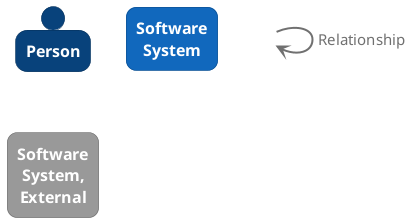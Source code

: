 @startuml
set separator none

skinparam {
  shadowing false
  arrowFontSize 15
  defaultTextAlignment center
  wrapWidth 100
  maxMessageSize 100
  defaultFontName "Arial"
}
hide stereotype

skinparam rectangle<<_transparent>> {
  BorderColor transparent
  BackgroundColor transparent
  FontColor transparent
}

skinparam person<<1>> {
  BackgroundColor #08427b
  FontColor #ffffff
  BorderColor #052e56
}
person "==Person" <<1>>

skinparam rectangle<<2>> {
  BackgroundColor #1168bd
  FontColor #ffffff
  BorderColor #0b4884
  roundCorner 20
}
rectangle "==Software System" <<2>>

skinparam rectangle<<3>> {
  BackgroundColor #999999
  FontColor #ffffff
  BorderColor #6b6b6b
  roundCorner 20
}
rectangle "==Software System, External" <<3>>

rectangle "." <<_transparent>> as 4
4 -[#707070,thickness=2]-> 4 : "<color:#707070>Relationship"


@enduml